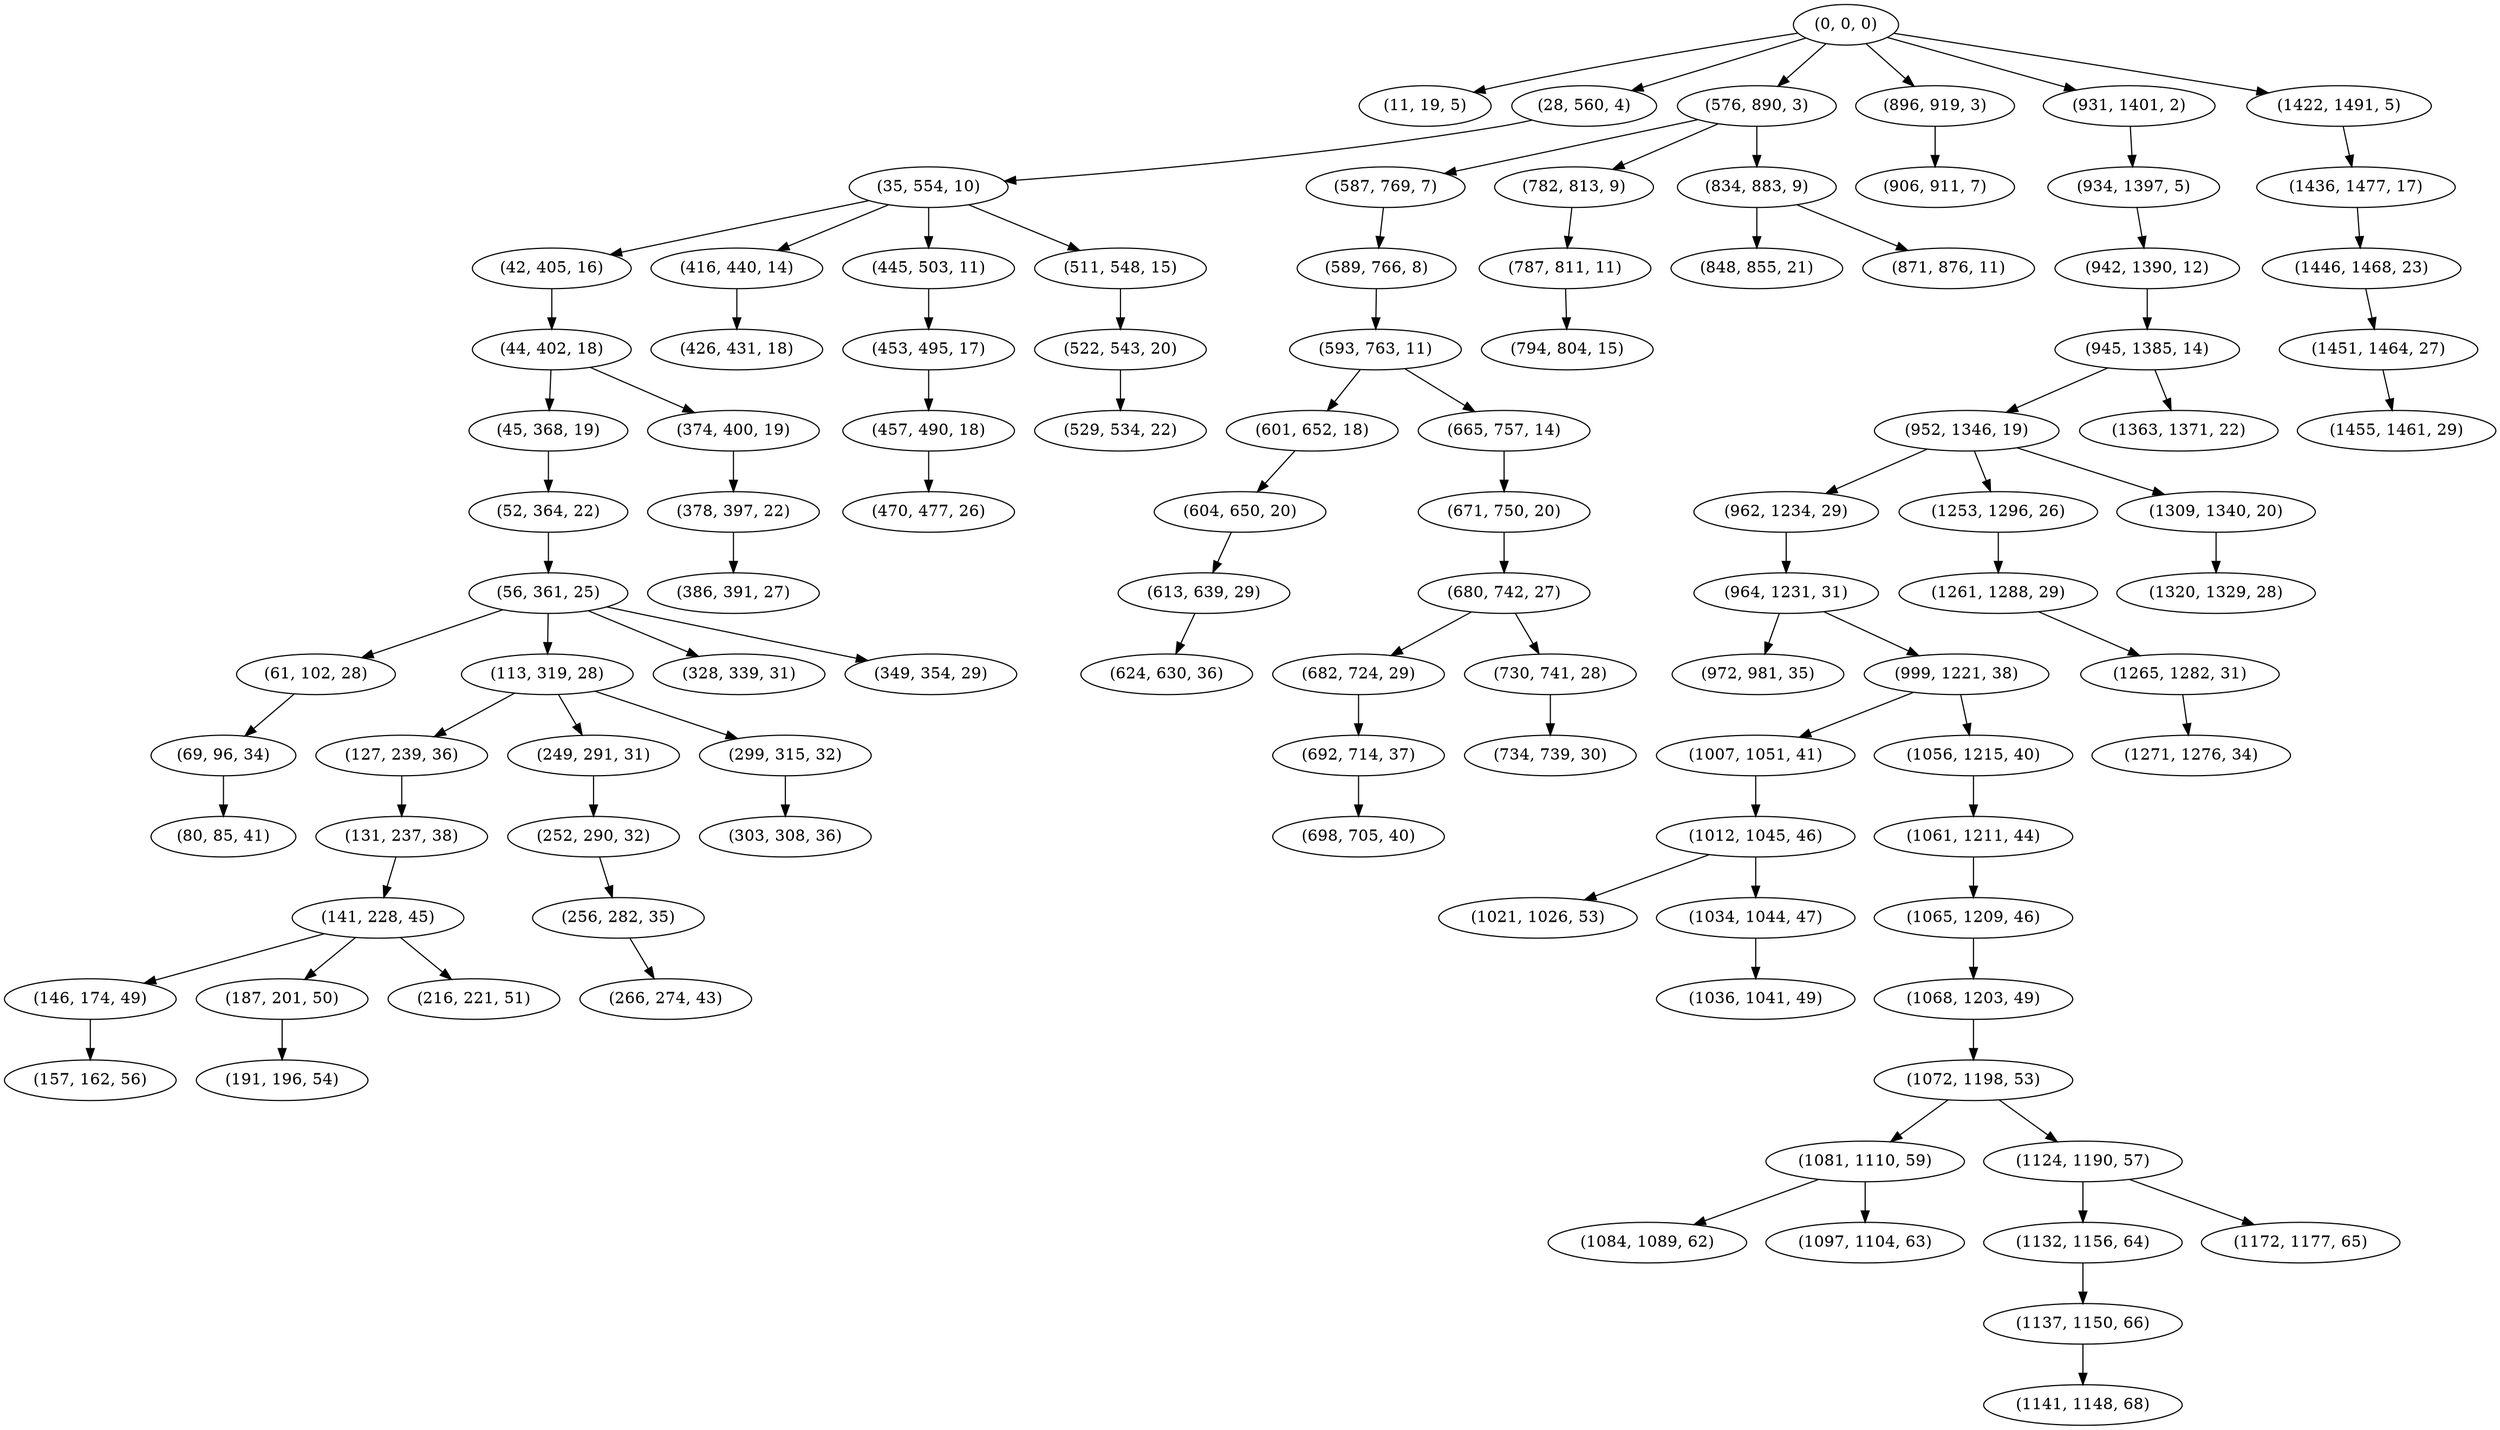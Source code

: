 digraph tree {
    "(0, 0, 0)";
    "(11, 19, 5)";
    "(28, 560, 4)";
    "(35, 554, 10)";
    "(42, 405, 16)";
    "(44, 402, 18)";
    "(45, 368, 19)";
    "(52, 364, 22)";
    "(56, 361, 25)";
    "(61, 102, 28)";
    "(69, 96, 34)";
    "(80, 85, 41)";
    "(113, 319, 28)";
    "(127, 239, 36)";
    "(131, 237, 38)";
    "(141, 228, 45)";
    "(146, 174, 49)";
    "(157, 162, 56)";
    "(187, 201, 50)";
    "(191, 196, 54)";
    "(216, 221, 51)";
    "(249, 291, 31)";
    "(252, 290, 32)";
    "(256, 282, 35)";
    "(266, 274, 43)";
    "(299, 315, 32)";
    "(303, 308, 36)";
    "(328, 339, 31)";
    "(349, 354, 29)";
    "(374, 400, 19)";
    "(378, 397, 22)";
    "(386, 391, 27)";
    "(416, 440, 14)";
    "(426, 431, 18)";
    "(445, 503, 11)";
    "(453, 495, 17)";
    "(457, 490, 18)";
    "(470, 477, 26)";
    "(511, 548, 15)";
    "(522, 543, 20)";
    "(529, 534, 22)";
    "(576, 890, 3)";
    "(587, 769, 7)";
    "(589, 766, 8)";
    "(593, 763, 11)";
    "(601, 652, 18)";
    "(604, 650, 20)";
    "(613, 639, 29)";
    "(624, 630, 36)";
    "(665, 757, 14)";
    "(671, 750, 20)";
    "(680, 742, 27)";
    "(682, 724, 29)";
    "(692, 714, 37)";
    "(698, 705, 40)";
    "(730, 741, 28)";
    "(734, 739, 30)";
    "(782, 813, 9)";
    "(787, 811, 11)";
    "(794, 804, 15)";
    "(834, 883, 9)";
    "(848, 855, 21)";
    "(871, 876, 11)";
    "(896, 919, 3)";
    "(906, 911, 7)";
    "(931, 1401, 2)";
    "(934, 1397, 5)";
    "(942, 1390, 12)";
    "(945, 1385, 14)";
    "(952, 1346, 19)";
    "(962, 1234, 29)";
    "(964, 1231, 31)";
    "(972, 981, 35)";
    "(999, 1221, 38)";
    "(1007, 1051, 41)";
    "(1012, 1045, 46)";
    "(1021, 1026, 53)";
    "(1034, 1044, 47)";
    "(1036, 1041, 49)";
    "(1056, 1215, 40)";
    "(1061, 1211, 44)";
    "(1065, 1209, 46)";
    "(1068, 1203, 49)";
    "(1072, 1198, 53)";
    "(1081, 1110, 59)";
    "(1084, 1089, 62)";
    "(1097, 1104, 63)";
    "(1124, 1190, 57)";
    "(1132, 1156, 64)";
    "(1137, 1150, 66)";
    "(1141, 1148, 68)";
    "(1172, 1177, 65)";
    "(1253, 1296, 26)";
    "(1261, 1288, 29)";
    "(1265, 1282, 31)";
    "(1271, 1276, 34)";
    "(1309, 1340, 20)";
    "(1320, 1329, 28)";
    "(1363, 1371, 22)";
    "(1422, 1491, 5)";
    "(1436, 1477, 17)";
    "(1446, 1468, 23)";
    "(1451, 1464, 27)";
    "(1455, 1461, 29)";
    "(0, 0, 0)" -> "(11, 19, 5)";
    "(0, 0, 0)" -> "(28, 560, 4)";
    "(0, 0, 0)" -> "(576, 890, 3)";
    "(0, 0, 0)" -> "(896, 919, 3)";
    "(0, 0, 0)" -> "(931, 1401, 2)";
    "(0, 0, 0)" -> "(1422, 1491, 5)";
    "(28, 560, 4)" -> "(35, 554, 10)";
    "(35, 554, 10)" -> "(42, 405, 16)";
    "(35, 554, 10)" -> "(416, 440, 14)";
    "(35, 554, 10)" -> "(445, 503, 11)";
    "(35, 554, 10)" -> "(511, 548, 15)";
    "(42, 405, 16)" -> "(44, 402, 18)";
    "(44, 402, 18)" -> "(45, 368, 19)";
    "(44, 402, 18)" -> "(374, 400, 19)";
    "(45, 368, 19)" -> "(52, 364, 22)";
    "(52, 364, 22)" -> "(56, 361, 25)";
    "(56, 361, 25)" -> "(61, 102, 28)";
    "(56, 361, 25)" -> "(113, 319, 28)";
    "(56, 361, 25)" -> "(328, 339, 31)";
    "(56, 361, 25)" -> "(349, 354, 29)";
    "(61, 102, 28)" -> "(69, 96, 34)";
    "(69, 96, 34)" -> "(80, 85, 41)";
    "(113, 319, 28)" -> "(127, 239, 36)";
    "(113, 319, 28)" -> "(249, 291, 31)";
    "(113, 319, 28)" -> "(299, 315, 32)";
    "(127, 239, 36)" -> "(131, 237, 38)";
    "(131, 237, 38)" -> "(141, 228, 45)";
    "(141, 228, 45)" -> "(146, 174, 49)";
    "(141, 228, 45)" -> "(187, 201, 50)";
    "(141, 228, 45)" -> "(216, 221, 51)";
    "(146, 174, 49)" -> "(157, 162, 56)";
    "(187, 201, 50)" -> "(191, 196, 54)";
    "(249, 291, 31)" -> "(252, 290, 32)";
    "(252, 290, 32)" -> "(256, 282, 35)";
    "(256, 282, 35)" -> "(266, 274, 43)";
    "(299, 315, 32)" -> "(303, 308, 36)";
    "(374, 400, 19)" -> "(378, 397, 22)";
    "(378, 397, 22)" -> "(386, 391, 27)";
    "(416, 440, 14)" -> "(426, 431, 18)";
    "(445, 503, 11)" -> "(453, 495, 17)";
    "(453, 495, 17)" -> "(457, 490, 18)";
    "(457, 490, 18)" -> "(470, 477, 26)";
    "(511, 548, 15)" -> "(522, 543, 20)";
    "(522, 543, 20)" -> "(529, 534, 22)";
    "(576, 890, 3)" -> "(587, 769, 7)";
    "(576, 890, 3)" -> "(782, 813, 9)";
    "(576, 890, 3)" -> "(834, 883, 9)";
    "(587, 769, 7)" -> "(589, 766, 8)";
    "(589, 766, 8)" -> "(593, 763, 11)";
    "(593, 763, 11)" -> "(601, 652, 18)";
    "(593, 763, 11)" -> "(665, 757, 14)";
    "(601, 652, 18)" -> "(604, 650, 20)";
    "(604, 650, 20)" -> "(613, 639, 29)";
    "(613, 639, 29)" -> "(624, 630, 36)";
    "(665, 757, 14)" -> "(671, 750, 20)";
    "(671, 750, 20)" -> "(680, 742, 27)";
    "(680, 742, 27)" -> "(682, 724, 29)";
    "(680, 742, 27)" -> "(730, 741, 28)";
    "(682, 724, 29)" -> "(692, 714, 37)";
    "(692, 714, 37)" -> "(698, 705, 40)";
    "(730, 741, 28)" -> "(734, 739, 30)";
    "(782, 813, 9)" -> "(787, 811, 11)";
    "(787, 811, 11)" -> "(794, 804, 15)";
    "(834, 883, 9)" -> "(848, 855, 21)";
    "(834, 883, 9)" -> "(871, 876, 11)";
    "(896, 919, 3)" -> "(906, 911, 7)";
    "(931, 1401, 2)" -> "(934, 1397, 5)";
    "(934, 1397, 5)" -> "(942, 1390, 12)";
    "(942, 1390, 12)" -> "(945, 1385, 14)";
    "(945, 1385, 14)" -> "(952, 1346, 19)";
    "(945, 1385, 14)" -> "(1363, 1371, 22)";
    "(952, 1346, 19)" -> "(962, 1234, 29)";
    "(952, 1346, 19)" -> "(1253, 1296, 26)";
    "(952, 1346, 19)" -> "(1309, 1340, 20)";
    "(962, 1234, 29)" -> "(964, 1231, 31)";
    "(964, 1231, 31)" -> "(972, 981, 35)";
    "(964, 1231, 31)" -> "(999, 1221, 38)";
    "(999, 1221, 38)" -> "(1007, 1051, 41)";
    "(999, 1221, 38)" -> "(1056, 1215, 40)";
    "(1007, 1051, 41)" -> "(1012, 1045, 46)";
    "(1012, 1045, 46)" -> "(1021, 1026, 53)";
    "(1012, 1045, 46)" -> "(1034, 1044, 47)";
    "(1034, 1044, 47)" -> "(1036, 1041, 49)";
    "(1056, 1215, 40)" -> "(1061, 1211, 44)";
    "(1061, 1211, 44)" -> "(1065, 1209, 46)";
    "(1065, 1209, 46)" -> "(1068, 1203, 49)";
    "(1068, 1203, 49)" -> "(1072, 1198, 53)";
    "(1072, 1198, 53)" -> "(1081, 1110, 59)";
    "(1072, 1198, 53)" -> "(1124, 1190, 57)";
    "(1081, 1110, 59)" -> "(1084, 1089, 62)";
    "(1081, 1110, 59)" -> "(1097, 1104, 63)";
    "(1124, 1190, 57)" -> "(1132, 1156, 64)";
    "(1124, 1190, 57)" -> "(1172, 1177, 65)";
    "(1132, 1156, 64)" -> "(1137, 1150, 66)";
    "(1137, 1150, 66)" -> "(1141, 1148, 68)";
    "(1253, 1296, 26)" -> "(1261, 1288, 29)";
    "(1261, 1288, 29)" -> "(1265, 1282, 31)";
    "(1265, 1282, 31)" -> "(1271, 1276, 34)";
    "(1309, 1340, 20)" -> "(1320, 1329, 28)";
    "(1422, 1491, 5)" -> "(1436, 1477, 17)";
    "(1436, 1477, 17)" -> "(1446, 1468, 23)";
    "(1446, 1468, 23)" -> "(1451, 1464, 27)";
    "(1451, 1464, 27)" -> "(1455, 1461, 29)";
}

